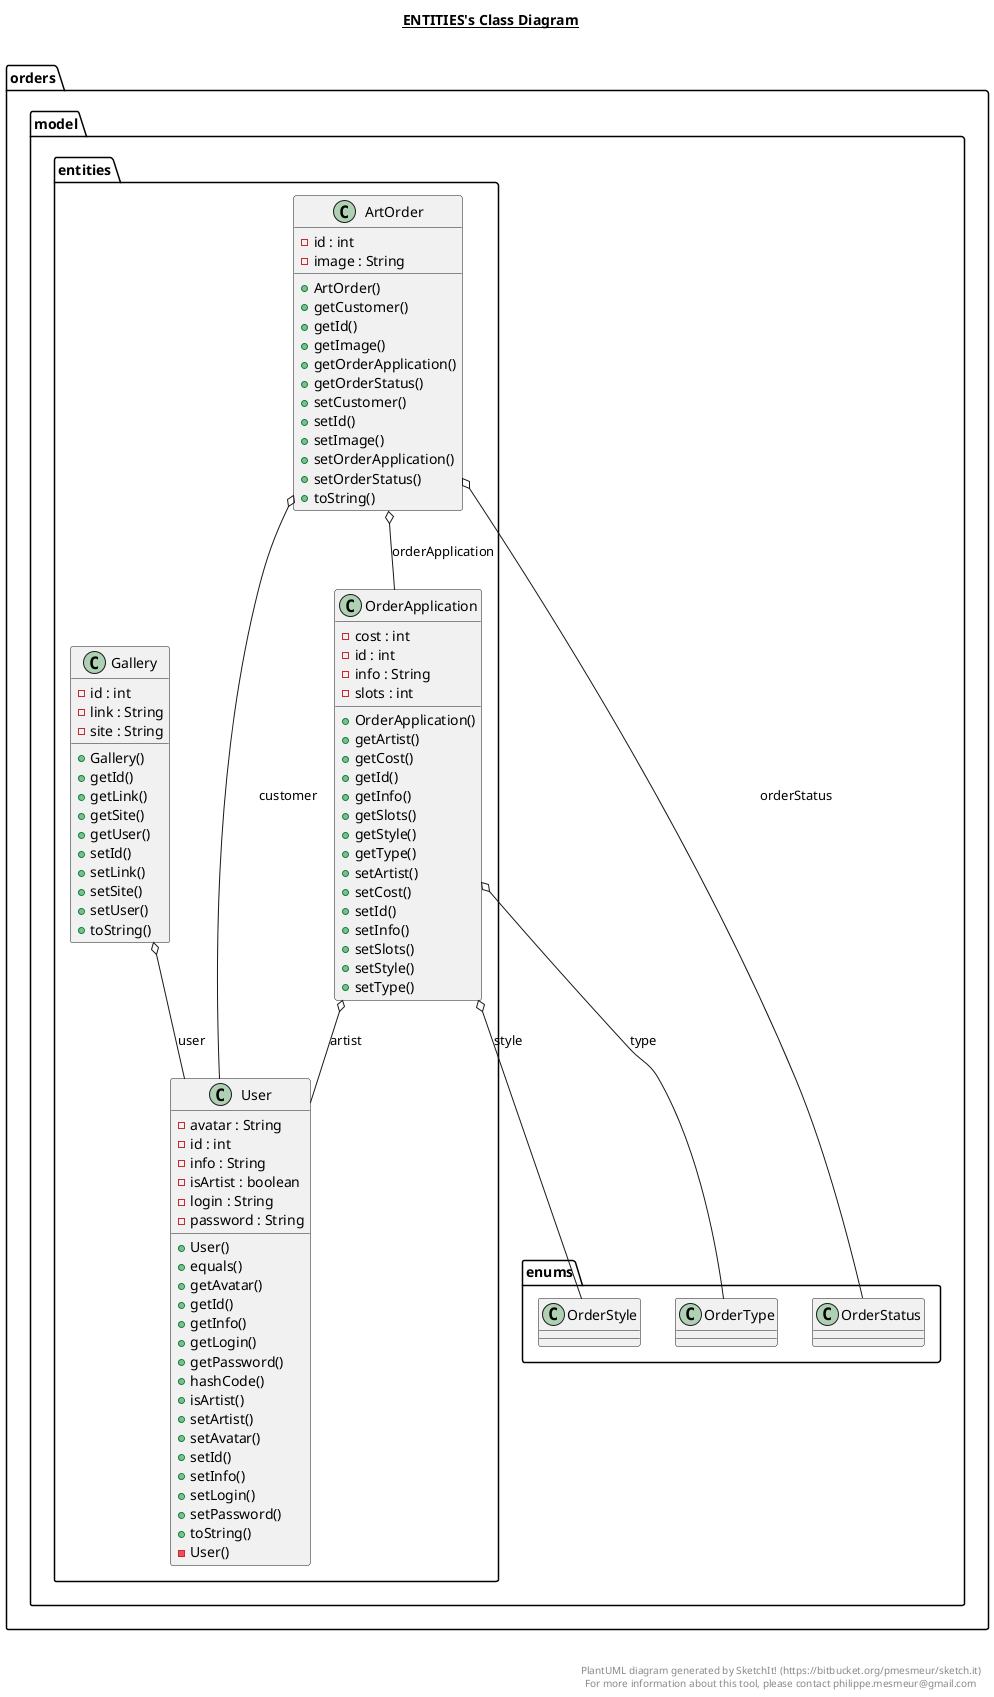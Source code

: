 @startuml

title __ENTITIES's Class Diagram__\n

  namespace orders {
    namespace model.entities {
      class orders.model.entities.ArtOrder {
          - id : int
          - image : String
          + ArtOrder()
          + getCustomer()
          + getId()
          + getImage()
          + getOrderApplication()
          + getOrderStatus()
          + setCustomer()
          + setId()
          + setImage()
          + setOrderApplication()
          + setOrderStatus()
          + toString()
      }
    }
  }
  

  namespace orders {
    namespace model.entities {
      class orders.model.entities.Gallery {
          - id : int
          - link : String
          - site : String
          + Gallery()
          + getId()
          + getLink()
          + getSite()
          + getUser()
          + setId()
          + setLink()
          + setSite()
          + setUser()
          + toString()
      }
    }
  }
  

  namespace orders {
    namespace model.entities {
      class orders.model.entities.OrderApplication {
          - cost : int
          - id : int
          - info : String
          - slots : int
          + OrderApplication()
          + getArtist()
          + getCost()
          + getId()
          + getInfo()
          + getSlots()
          + getStyle()
          + getType()
          + setArtist()
          + setCost()
          + setId()
          + setInfo()
          + setSlots()
          + setStyle()
          + setType()
      }
    }
  }
  

  namespace orders {
    namespace model.entities {
      class orders.model.entities.User {
          - avatar : String
          - id : int
          - info : String
          - isArtist : boolean
          - login : String
          - password : String
          + User()
          + equals()
          + getAvatar()
          + getId()
          + getInfo()
          + getLogin()
          + getPassword()
          + hashCode()
          + isArtist()
          + setArtist()
          + setAvatar()
          + setId()
          + setInfo()
          + setLogin()
          + setPassword()
          + toString()
          - User()
      }
    }
  }
  

  orders.model.entities.ArtOrder o-- orders.model.entities.User : customer
  orders.model.entities.ArtOrder o-- orders.model.entities.OrderApplication : orderApplication
  orders.model.entities.ArtOrder o-- orders.model.enums.OrderStatus : orderStatus
  orders.model.entities.Gallery o-- orders.model.entities.User : user
  orders.model.entities.OrderApplication o-- orders.model.entities.User : artist
  orders.model.entities.OrderApplication o-- orders.model.enums.OrderStyle : style
  orders.model.entities.OrderApplication o-- orders.model.enums.OrderType : type


right footer


PlantUML diagram generated by SketchIt! (https://bitbucket.org/pmesmeur/sketch.it)
For more information about this tool, please contact philippe.mesmeur@gmail.com
endfooter

@enduml
